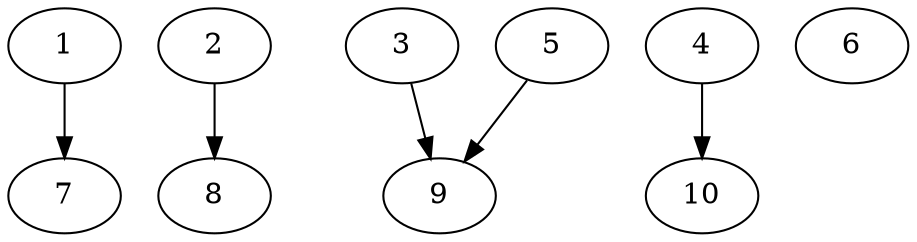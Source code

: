 digraph "Layered_N10_Layers5-5_Join_P3.dot" {
	1	[Weight=28];
	2	[Weight=19];
	3	[Weight=26];
	4	[Weight=13];
	5	[Weight=16];
	6	[Weight=35];
	7	[Weight=22];
	8	[Weight=36];
	9	[Weight=25];
	10	[Weight=38];
	1 -> 7 [Weight=9];
	2 -> 8 [Weight=1];
	3 -> 9 [Weight=18];
	4 -> 10 [Weight=20];
	5 -> 9 [Weight=1];
}
